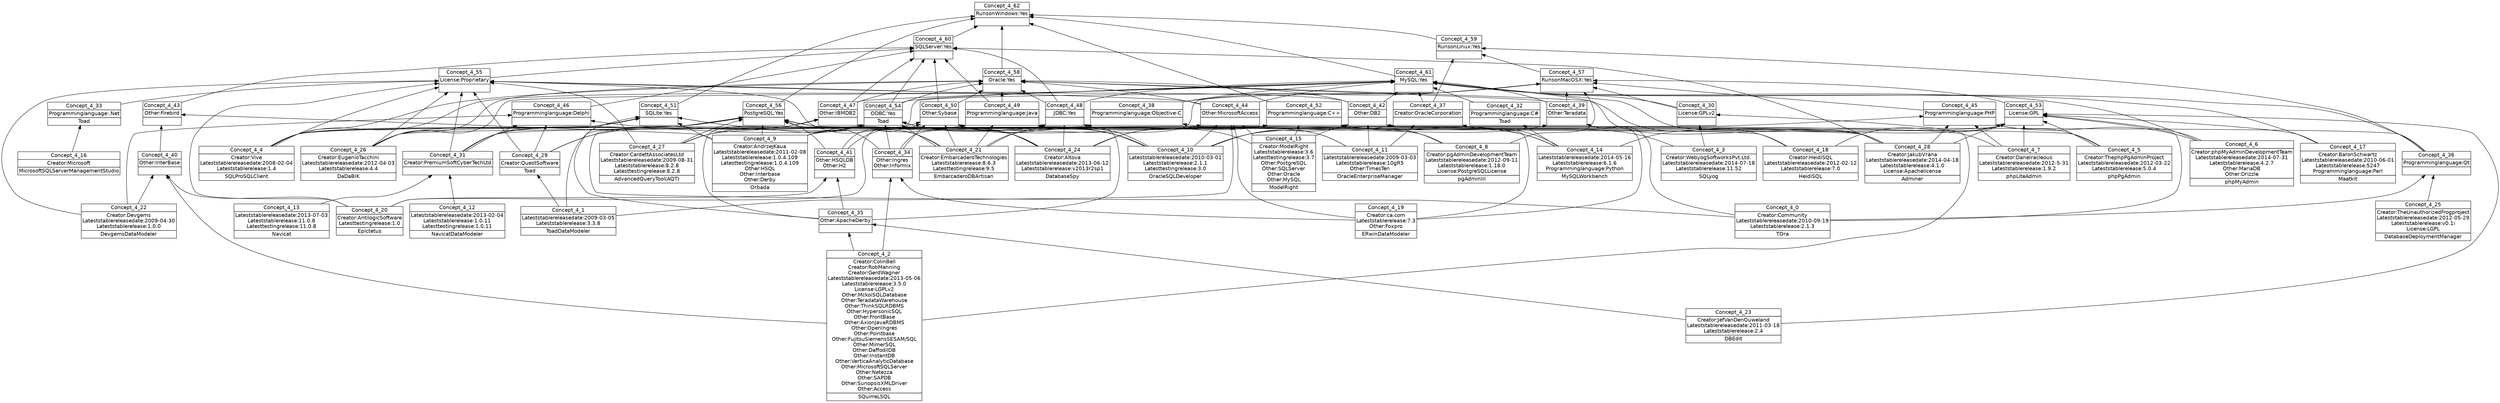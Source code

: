digraph G { 
	rankdir=BT;
	margin=0;
	node [margin="0.03,0.03",fontname="DejaVu Sans"];
	ranksep=0.3;
	nodesep=0.2;
//graph[label="name:4,concept number:63,object number:30,attribute number:155"
63 [shape=none,label=<<table border="0" cellborder="1" cellspacing="0" port="p"><tr><td>Concept_4_6</td></tr><tr><td>Creator:phpMyAdminDevelopmentTeam<br/>Lateststablereleasedate:2014-07-31<br/>Lateststablerelease:4.2.7<br/>Other:MariaDB<br/>Other:Drizzle<br/></td></tr><tr><td>phpMyAdmin<br/></td></tr></table>>];
64 [shape=none,label=<<table border="0" cellborder="1" cellspacing="0" port="p"><tr><td>Concept_4_5</td></tr><tr><td>Creator:ThephpPgAdminProject<br/>Lateststablereleasedate:2012-03-22<br/>Lateststablerelease:5.0.4<br/></td></tr><tr><td>phpPgAdmin<br/></td></tr></table>>];
65 [shape=none,label=<<table border="0" cellborder="1" cellspacing="0" port="p"><tr><td>Concept_4_20</td></tr><tr><td>Creator:AntilogicSoftware<br/>Latesttestingrelease:1.0<br/></td></tr><tr><td>Epictetus<br/></td></tr></table>>];
66 [shape=none,label=<<table border="0" cellborder="1" cellspacing="0" port="p"><tr><td>Concept_4_26</td></tr><tr><td>Creator:EugenioTacchini<br/>Lateststablereleasedate:2012-04-03<br/>Lateststablerelease:4.4<br/></td></tr><tr><td>DaDaBIK<br/></td></tr></table>>];
67 [shape=none,label=<<table border="0" cellborder="1" cellspacing="0" port="p"><tr><td>Concept_4_25</td></tr><tr><td>Creator:TheUnauthorizedFrogproject<br/>Lateststablereleasedate:2012-05-29<br/>Lateststablerelease:v0.1i<br/>License:LGPL<br/></td></tr><tr><td>DatabaseDeploymentManager<br/></td></tr></table>>];
68 [shape=none,label=<<table border="0" cellborder="1" cellspacing="0" port="p"><tr><td>Concept_4_4</td></tr><tr><td>Creator:Vive<br/>Lateststablereleasedate:2008-02-04<br/>Lateststablerelease:1.4<br/></td></tr><tr><td>SQLProSQLClient<br/></td></tr></table>>];
69 [shape=none,label=<<table border="0" cellborder="1" cellspacing="0" port="p"><tr><td>Concept_4_9</td></tr><tr><td>Creator:AndrzejKaua<br/>Lateststablereleasedate:2011-02-08<br/>Lateststablerelease:1.0.4.109<br/>Latesttestingrelease:1.0.4.109<br/>Other:HSQL<br/>Other:Interbase<br/>Other:Derby<br/></td></tr><tr><td>Orbada<br/></td></tr></table>>];
70 [shape=none,label=<<table border="0" cellborder="1" cellspacing="0" port="p"><tr><td>Concept_4_2</td></tr><tr><td>Creator:ColinBell<br/>Creator:RobManning<br/>Creator:GerdWagner<br/>Lateststablereleasedate:2013-05-06<br/>Lateststablerelease:3.5.0<br/>License:LGPLv2<br/>Other:MckoiSQLDatabase<br/>Other:TeradataWarehouse<br/>Other:ThinkSQLRDBMS<br/>Other:HypersonicSQL<br/>Other:FrontBase<br/>Other:AxionJavaRDBMS<br/>Other:OpenIngres<br/>Other:Pointbase<br/>Other:FujitsuSiemensSESAM/SQL<br/>Other:MimerSQL<br/>Other:DaffodilDB<br/>Other:InstantDB<br/>Other:VerticaAnalyticDatabase<br/>Other:MicrosoftSQLServer<br/>Other:Netezza<br/>Other:SAPDB<br/>Other:SunopsisXMLDriver<br/>Other:Access<br/></td></tr><tr><td>SQuirreLSQL<br/></td></tr></table>>];
71 [shape=none,label=<<table border="0" cellborder="1" cellspacing="0" port="p"><tr><td>Concept_4_27</td></tr><tr><td>Creator:CardettAssociatesLtd<br/>Lateststablereleasedate:2009-08-31<br/>Lateststablerelease:8.2.8<br/>Latesttestingrelease:8.2.8<br/></td></tr><tr><td>AdvancedQueryTool(AQT)<br/></td></tr></table>>];
73 [shape=none,label=<<table border="0" cellborder="1" cellspacing="0" port="p"><tr><td>Concept_4_23</td></tr><tr><td>Creator:JefVanDenOuweland<br/>Lateststablereleasedate:2011-03-18<br/>Lateststablerelease:2.4<br/></td></tr><tr><td>DBEdit<br/></td></tr></table>>];
74 [shape=none,label=<<table border="0" cellborder="1" cellspacing="0" port="p"><tr><td>Concept_4_17</td></tr><tr><td>Creator:BaronSchwartz<br/>Lateststablereleasedate:2010-06-01<br/>Lateststablerelease:5247<br/>Programminglanguage:Perl<br/></td></tr><tr><td>Maatkit<br/></td></tr></table>>];
76 [shape=none,label=<<table border="0" cellborder="1" cellspacing="0" port="p"><tr><td>Concept_4_22</td></tr><tr><td>Creator:Devgems<br/>Lateststablereleasedate:2009-04-30<br/>Lateststablerelease:1.0.0<br/></td></tr><tr><td>DevgemsDataModeler<br/></td></tr></table>>];
77 [shape=none,label=<<table border="0" cellborder="1" cellspacing="0" port="p"><tr><td>Concept_4_15</td></tr><tr><td>Creator:ModelRight<br/>Lateststablerelease:3.6<br/>Latesttestingrelease:3.7<br/>Other:PostgreSQL<br/>Other:SQLServer<br/>Other:Oracle<br/>Other:MySQL<br/></td></tr><tr><td>ModelRight<br/></td></tr></table>>];
78 [shape=none,label=<<table border="0" cellborder="1" cellspacing="0" port="p"><tr><td>Concept_4_0</td></tr><tr><td>Creator:Community<br/>Lateststablereleasedate:2010-09-19<br/>Lateststablerelease:2.1.3<br/></td></tr><tr><td>TOra<br/></td></tr></table>>];
80 [shape=none,label=<<table border="0" cellborder="1" cellspacing="0" port="p"><tr><td>Concept_4_21</td></tr><tr><td>Creator:EmbarcaderoTechnologies<br/>Lateststablerelease:8.6.3<br/>Latesttestingrelease:9.5<br/></td></tr><tr><td>EmbarcaderoDBArtisan<br/></td></tr></table>>];
81 [shape=none,label=<<table border="0" cellborder="1" cellspacing="0" port="p"><tr><td>Concept_4_24</td></tr><tr><td>Creator:Altova<br/>Lateststablereleasedate:2013-06-12<br/>Lateststablerelease:v2013r2sp1<br/></td></tr><tr><td>DatabaseSpy<br/></td></tr></table>>];
82 [shape=none,label=<<table border="0" cellborder="1" cellspacing="0" port="p"><tr><td>Concept_4_28</td></tr><tr><td>Creator:JakubVrána<br/>Lateststablereleasedate:2014-04-18<br/>Lateststablerelease:4.1.0<br/>License:Apachelicense<br/></td></tr><tr><td>Adminer<br/></td></tr></table>>];
83 [shape=none,label=<<table border="0" cellborder="1" cellspacing="0" port="p"><tr><td>Concept_4_16</td></tr><tr><td>Creator:Microsoft<br/></td></tr><tr><td>MicrosoftSQLServerManagementStudio<br/></td></tr></table>>];
84 [shape=none,label=<<table border="0" cellborder="1" cellspacing="0" port="p"><tr><td>Concept_4_8</td></tr><tr><td>Creator:pgAdminDevelopmentTeam<br/>Lateststablereleasedate:2012-09-11<br/>Lateststablerelease:1.18.0<br/>License:PostgreSQLLicense<br/></td></tr><tr><td>pgAdminIII<br/></td></tr></table>>];
85 [shape=none,label=<<table border="0" cellborder="1" cellspacing="0" port="p"><tr><td>Concept_4_3</td></tr><tr><td>Creator:WebyogSoftworksPvt.Ltd.<br/>Lateststablereleasedate:2014-07-18<br/>Lateststablerelease:11.52<br/></td></tr><tr><td>SQLyog<br/></td></tr></table>>];
86 [shape=none,label=<<table border="0" cellborder="1" cellspacing="0" port="p"><tr><td>Concept_4_19</td></tr><tr><td>Creator:ca.com<br/>Lateststablerelease:7.3<br/>Other:Foxpro<br/></td></tr><tr><td>ERwinDataModeler<br/></td></tr></table>>];
87 [shape=none,label=<<table border="0" cellborder="1" cellspacing="0" port="p"><tr><td>Concept_4_7</td></tr><tr><td>Creator:DaneIracleous<br/>Lateststablereleasedate:2012-5-31<br/>Lateststablerelease:1.9.2<br/></td></tr><tr><td>phpLiteAdmin<br/></td></tr></table>>];
88 [shape=none,label=<<table border="0" cellborder="1" cellspacing="0" port="p"><tr><td>Concept_4_18</td></tr><tr><td>Creator:HeidiSQL<br/>Lateststablereleasedate:2012-02-12<br/>Lateststablerelease:7.0<br/></td></tr><tr><td>HeidiSQL<br/></td></tr></table>>];
89 [shape=none,label=<<table border="0" cellborder="1" cellspacing="0" port="p"><tr><td>Concept_4_12</td></tr><tr><td>Lateststablereleasedate:2013-02-04<br/>Lateststablerelease:1.0.11<br/>Latesttestingrelease:1.0.11<br/></td></tr><tr><td>NavicatDataModeler<br/></td></tr></table>>];
90 [shape=none,label=<<table border="0" cellborder="1" cellspacing="0" port="p"><tr><td>Concept_4_13</td></tr><tr><td>Lateststablereleasedate:2013-07-03<br/>Lateststablerelease:11.0.8<br/>Latesttestingrelease:11.0.8<br/></td></tr><tr><td>Navicat<br/></td></tr></table>>];
91 [shape=none,label=<<table border="0" cellborder="1" cellspacing="0" port="p"><tr><td>Concept_4_10</td></tr><tr><td>Lateststablereleasedate:2010-03-01<br/>Lateststablerelease:2.1.1<br/>Latesttestingrelease:3.0<br/></td></tr><tr><td>OracleSQLDeveloper<br/></td></tr></table>>];
92 [shape=none,label=<<table border="0" cellborder="1" cellspacing="0" port="p"><tr><td>Concept_4_11</td></tr><tr><td>Lateststablereleasedate:2009-03-03<br/>Lateststablerelease:10gR5<br/>Other:TimesTen<br/></td></tr><tr><td>OracleEnterpriseManager<br/></td></tr></table>>];
93 [shape=none,label=<<table border="0" cellborder="1" cellspacing="0" port="p"><tr><td>Concept_4_1</td></tr><tr><td>Lateststablereleasedate:2009-03-05<br/>Lateststablerelease:3.3.8<br/></td></tr><tr><td>ToadDataModeler<br/></td></tr></table>>];
94 [shape=none,label=<<table border="0" cellborder="1" cellspacing="0" port="p"><tr><td>Concept_4_14</td></tr><tr><td>Lateststablereleasedate:2014-05-16<br/>Lateststablerelease:6.1.6<br/>Programminglanguage:Python<br/></td></tr><tr><td>MySQLWorkbench<br/></td></tr></table>>];
113 [shape=none,label=<<table border="0" cellborder="1" cellspacing="0" port="p"><tr><td>Concept_4_34</td></tr><tr><td>Other:Ingres<br/>Other:Informix<br/></td></tr><tr><td><br/></td></tr></table>>];
117 [shape=none,label=<<table border="0" cellborder="1" cellspacing="0" port="p"><tr><td>Concept_4_35</td></tr><tr><td>Other:ApacheDerby<br/></td></tr><tr><td><br/></td></tr></table>>];
118 [shape=none,label=<<table border="0" cellborder="1" cellspacing="0" port="p"><tr><td>Concept_4_36</td></tr><tr><td>Programminglanguage:Qt<br/></td></tr><tr><td><br/></td></tr></table>>];
119 [shape=none,label=<<table border="0" cellborder="1" cellspacing="0" port="p"><tr><td>Concept_4_32</td></tr><tr><td>Programminglanguage:C#<br/></td></tr><tr><td>Toad<br/></td></tr></table>>];
122 [shape=none,label=<<table border="0" cellborder="1" cellspacing="0" port="p"><tr><td>Concept_4_33</td></tr><tr><td>Programminglanguage:.Net<br/></td></tr><tr><td>Toad<br/></td></tr></table>>];
72 [shape=none,label=<<table border="0" cellborder="1" cellspacing="0" port="p"><tr><td>Concept_4_29</td></tr><tr><td>Creator:QuestSoftware<br/></td></tr><tr><td>Toad<br/></td></tr></table>>];
75 [shape=none,label=<<table border="0" cellborder="1" cellspacing="0" port="p"><tr><td>Concept_4_31</td></tr><tr><td>Creator:PremiumSoftCyberTechLtd<br/></td></tr><tr><td><br/></td></tr></table>>];
97 [shape=none,label=<<table border="0" cellborder="1" cellspacing="0" port="p"><tr><td>Concept_4_30</td></tr><tr><td>License:GPLv2<br/></td></tr><tr><td><br/></td></tr></table>>];
108 [shape=none,label=<<table border="0" cellborder="1" cellspacing="0" port="p"><tr><td>Concept_4_40</td></tr><tr><td>Other:InterBase<br/></td></tr><tr><td><br/></td></tr></table>>];
114 [shape=none,label=<<table border="0" cellborder="1" cellspacing="0" port="p"><tr><td>Concept_4_39</td></tr><tr><td>Other:Teradata<br/></td></tr><tr><td><br/></td></tr></table>>];
116 [shape=none,label=<<table border="0" cellborder="1" cellspacing="0" port="p"><tr><td>Concept_4_41</td></tr><tr><td>Other:HSQLDB<br/>Other:H2<br/></td></tr><tr><td><br/></td></tr></table>>];
120 [shape=none,label=<<table border="0" cellborder="1" cellspacing="0" port="p"><tr><td>Concept_4_38</td></tr><tr><td>Programminglanguage:Objective-C<br/></td></tr><tr><td><br/></td></tr></table>>];
79 [shape=none,label=<<table border="0" cellborder="1" cellspacing="0" port="p"><tr><td>Concept_4_37</td></tr><tr><td>Creator:OracleCorporation<br/></td></tr><tr><td><br/></td></tr></table>>];
111 [shape=none,label=<<table border="0" cellborder="1" cellspacing="0" port="p"><tr><td>Concept_4_43</td></tr><tr><td>Other:Firebird<br/></td></tr><tr><td><br/></td></tr></table>>];
112 [shape=none,label=<<table border="0" cellborder="1" cellspacing="0" port="p"><tr><td>Concept_4_42</td></tr><tr><td>Other:DB2<br/></td></tr><tr><td><br/></td></tr></table>>];
109 [shape=none,label=<<table border="0" cellborder="1" cellspacing="0" port="p"><tr><td>Concept_4_44</td></tr><tr><td>Other:MicrosoftAccess<br/></td></tr><tr><td><br/></td></tr></table>>];
121 [shape=none,label=<<table border="0" cellborder="1" cellspacing="0" port="p"><tr><td>Concept_4_45</td></tr><tr><td>Programminglanguage:PHP<br/></td></tr><tr><td><br/></td></tr></table>>];
106 [shape=none,label=<<table border="0" cellborder="1" cellspacing="0" port="p"><tr><td>Concept_4_48</td></tr><tr><td>JDBC:Yes<br/></td></tr><tr><td><br/></td></tr></table>>];
110 [shape=none,label=<<table border="0" cellborder="1" cellspacing="0" port="p"><tr><td>Concept_4_47</td></tr><tr><td>Other:IBMDB2<br/></td></tr><tr><td><br/></td></tr></table>>];
124 [shape=none,label=<<table border="0" cellborder="1" cellspacing="0" port="p"><tr><td>Concept_4_46</td></tr><tr><td>Programminglanguage:Delphi<br/></td></tr><tr><td><br/></td></tr></table>>];
107 [shape=none,label=<<table border="0" cellborder="1" cellspacing="0" port="p"><tr><td>Concept_4_51</td></tr><tr><td>SQLite:Yes<br/></td></tr><tr><td><br/></td></tr></table>>];
115 [shape=none,label=<<table border="0" cellborder="1" cellspacing="0" port="p"><tr><td>Concept_4_50</td></tr><tr><td>Other:Sybase<br/></td></tr><tr><td><br/></td></tr></table>>];
123 [shape=none,label=<<table border="0" cellborder="1" cellspacing="0" port="p"><tr><td>Concept_4_52</td></tr><tr><td>Programminglanguage:C++<br/></td></tr><tr><td><br/></td></tr></table>>];
95 [shape=none,label=<<table border="0" cellborder="1" cellspacing="0" port="p"><tr><td>Concept_4_53</td></tr><tr><td>License:GPL<br/></td></tr><tr><td><br/></td></tr></table>>];
105 [shape=none,label=<<table border="0" cellborder="1" cellspacing="0" port="p"><tr><td>Concept_4_54</td></tr><tr><td>ODBC:Yes<br/></td></tr><tr><td>Toad<br/></td></tr></table>>];
103 [shape=none,label=<<table border="0" cellborder="1" cellspacing="0" port="p"><tr><td>Concept_4_56</td></tr><tr><td>PostgreSQL:Yes<br/></td></tr><tr><td><br/></td></tr></table>>];
96 [shape=none,label=<<table border="0" cellborder="1" cellspacing="0" port="p"><tr><td>Concept_4_55</td></tr><tr><td>License:Proprietary<br/></td></tr><tr><td><br/></td></tr></table>>];
101 [shape=none,label=<<table border="0" cellborder="1" cellspacing="0" port="p"><tr><td>Concept_4_58</td></tr><tr><td>Oracle:Yes<br/></td></tr><tr><td><br/></td></tr></table>>];
99 [shape=none,label=<<table border="0" cellborder="1" cellspacing="0" port="p"><tr><td>Concept_4_57</td></tr><tr><td>RunsonMacOSX:Yes<br/></td></tr><tr><td><br/></td></tr></table>>];
100 [shape=none,label=<<table border="0" cellborder="1" cellspacing="0" port="p"><tr><td>Concept_4_59</td></tr><tr><td>RunsonLinux:Yes<br/></td></tr><tr><td><br/></td></tr></table>>];
104 [shape=none,label=<<table border="0" cellborder="1" cellspacing="0" port="p"><tr><td>Concept_4_60</td></tr><tr><td>SQLServer:Yes<br/></td></tr><tr><td><br/></td></tr></table>>];
102 [shape=none,label=<<table border="0" cellborder="1" cellspacing="0" port="p"><tr><td>Concept_4_61</td></tr><tr><td>MySQL:Yes<br/></td></tr><tr><td><br/></td></tr></table>>];
98 [shape=none,label=<<table border="0" cellborder="1" cellspacing="0" port="p"><tr><td>Concept_4_62</td></tr><tr><td>RunsonWindows:Yes<br/></td></tr><tr><td><br/></td></tr></table>>];
125 [shape=none,label=<<table border="0" cellborder="1" cellspacing="0" port="p"><tr><td>Concept_4_49</td></tr><tr><td>Programminglanguage:Java<br/></td></tr><tr><td><br/></td></tr></table>>];
	86:p -> 113:p
	70:p -> 113:p
	73:p -> 117:p
	70:p -> 117:p
	67:p -> 118:p
	78:p -> 118:p
	94:p -> 119:p
	83:p -> 122:p
	93:p -> 72:p
	89:p -> 75:p
	90:p -> 75:p
	85:p -> 97:p
	70:p -> 97:p
	65:p -> 108:p
	76:p -> 108:p
	70:p -> 108:p
	78:p -> 114:p
	91:p -> 114:p
	86:p -> 114:p
	65:p -> 116:p
	117:p -> 116:p
	94:p -> 120:p
	75:p -> 120:p
	92:p -> 79:p
	91:p -> 79:p
	94:p -> 79:p
	108:p -> 111:p
	69:p -> 111:p
	86:p -> 112:p
	92:p -> 112:p
	91:p -> 112:p
	77:p -> 112:p
	93:p -> 109:p
	81:p -> 109:p
	86:p -> 109:p
	91:p -> 109:p
	77:p -> 109:p
	87:p -> 121:p
	64:p -> 121:p
	82:p -> 121:p
	66:p -> 121:p
	63:p -> 121:p
	69:p -> 106:p
	80:p -> 106:p
	117:p -> 106:p
	81:p -> 106:p
	91:p -> 106:p
	81:p -> 110:p
	80:p -> 110:p
	117:p -> 110:p
	72:p -> 110:p
	88:p -> 124:p
	76:p -> 124:p
	75:p -> 124:p
	72:p -> 124:p
	87:p -> 107:p
	69:p -> 107:p
	117:p -> 107:p
	82:p -> 107:p
	66:p -> 107:p
	68:p -> 107:p
	75:p -> 107:p
	113:p -> 115:p
	80:p -> 115:p
	65:p -> 115:p
	81:p -> 115:p
	92:p -> 115:p
	91:p -> 115:p
	72:p -> 115:p
	80:p -> 123:p
	118:p -> 123:p
	81:p -> 123:p
	85:p -> 123:p
	71:p -> 123:p
	84:p -> 123:p
	68:p -> 123:p
	94:p -> 123:p
	77:p -> 123:p
	78:p -> 95:p
	87:p -> 95:p
	69:p -> 95:p
	88:p -> 95:p
	73:p -> 95:p
	63:p -> 95:p
	64:p -> 95:p
	74:p -> 95:p
	82:p -> 95:p
	94:p -> 95:p
	113:p -> 105:p
	69:p -> 105:p
	80:p -> 105:p
	81:p -> 105:p
	71:p -> 105:p
	91:p -> 105:p
	75:p -> 105:p
	77:p -> 105:p
	64:p -> 103:p
	71:p -> 103:p
	75:p -> 103:p
	78:p -> 103:p
	93:p -> 103:p
	113:p -> 103:p
	69:p -> 103:p
	116:p -> 103:p
	81:p -> 103:p
	82:p -> 103:p
	84:p -> 103:p
	66:p -> 103:p
	68:p -> 103:p
	80:p -> 96:p
	76:p -> 96:p
	109:p -> 96:p
	112:p -> 96:p
	71:p -> 96:p
	122:p -> 96:p
	75:p -> 96:p
	72:p -> 96:p
	65:p -> 96:p
	66:p -> 96:p
	68:p -> 96:p
	109:p -> 101:p
	112:p -> 101:p
	114:p -> 101:p
	115:p -> 101:p
	110:p -> 101:p
	82:p -> 101:p
	125:p -> 101:p
	66:p -> 101:p
	68:p -> 101:p
	105:p -> 101:p
	106:p -> 101:p
	114:p -> 99:p
	113:p -> 99:p
	120:p -> 99:p
	95:p -> 99:p
	116:p -> 99:p
	84:p -> 99:p
	121:p -> 99:p
	97:p -> 99:p
	99:p -> 100:p
	79:p -> 100:p
	118:p -> 100:p
	111:p -> 104:p
	115:p -> 104:p
	96:p -> 104:p
	124:p -> 104:p
	110:p -> 104:p
	82:p -> 104:p
	125:p -> 104:p
	105:p -> 104:p
	106:p -> 104:p
	120:p -> 102:p
	109:p -> 102:p
	118:p -> 102:p
	63:p -> 102:p
	112:p -> 102:p
	97:p -> 102:p
	114:p -> 102:p
	79:p -> 102:p
	88:p -> 102:p
	74:p -> 102:p
	110:p -> 102:p
	82:p -> 102:p
	68:p -> 102:p
	66:p -> 102:p
	119:p -> 102:p
	105:p -> 102:p
	106:p -> 102:p
	102:p -> 98:p
	100:p -> 98:p
	104:p -> 98:p
	123:p -> 98:p
	107:p -> 98:p
	101:p -> 98:p
	103:p -> 98:p
	69:p -> 125:p
	80:p -> 125:p
	116:p -> 125:p
	92:p -> 125:p
	91:p -> 125:p
}